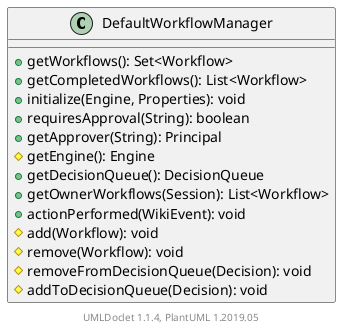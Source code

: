 @startuml

    class DefaultWorkflowManager [[DefaultWorkflowManager.html]] {
        +getWorkflows(): Set<Workflow>
        +getCompletedWorkflows(): List<Workflow>
        +initialize(Engine, Properties): void
        +requiresApproval(String): boolean
        +getApprover(String): Principal
        #getEngine(): Engine
        +getDecisionQueue(): DecisionQueue
        +getOwnerWorkflows(Session): List<Workflow>
        +actionPerformed(WikiEvent): void
        #add(Workflow): void
        #remove(Workflow): void
        #removeFromDecisionQueue(Decision): void
        #addToDecisionQueue(Decision): void
    }


    center footer UMLDoclet 1.1.4, PlantUML 1.2019.05
@enduml
